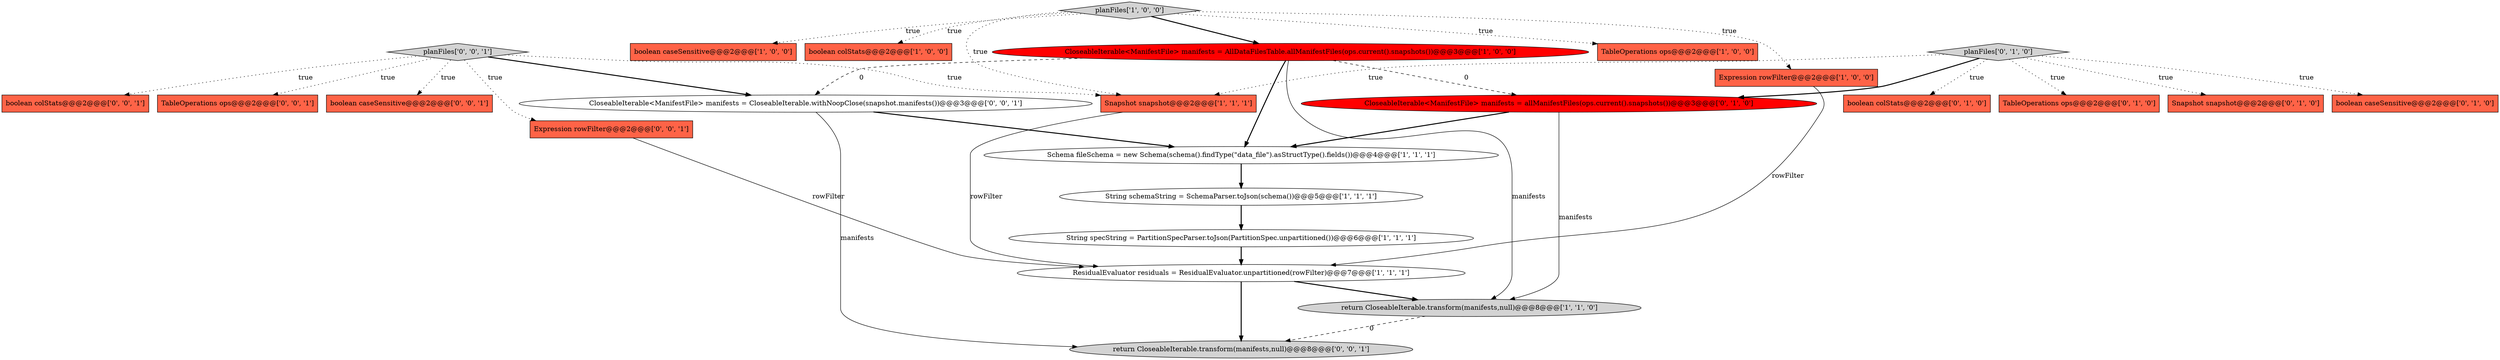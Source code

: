 digraph {
20 [style = filled, label = "Expression rowFilter@@@2@@@['0', '0', '1']", fillcolor = tomato, shape = box image = "AAA0AAABBB3BBB"];
24 [style = filled, label = "planFiles['0', '0', '1']", fillcolor = lightgray, shape = diamond image = "AAA0AAABBB3BBB"];
5 [style = filled, label = "boolean caseSensitive@@@2@@@['1', '0', '0']", fillcolor = tomato, shape = box image = "AAA0AAABBB1BBB"];
12 [style = filled, label = "CloseableIterable<ManifestFile> manifests = allManifestFiles(ops.current().snapshots())@@@3@@@['0', '1', '0']", fillcolor = red, shape = ellipse image = "AAA1AAABBB2BBB"];
6 [style = filled, label = "boolean colStats@@@2@@@['1', '0', '0']", fillcolor = tomato, shape = box image = "AAA0AAABBB1BBB"];
14 [style = filled, label = "boolean colStats@@@2@@@['0', '1', '0']", fillcolor = tomato, shape = box image = "AAA0AAABBB2BBB"];
3 [style = filled, label = "String specString = PartitionSpecParser.toJson(PartitionSpec.unpartitioned())@@@6@@@['1', '1', '1']", fillcolor = white, shape = ellipse image = "AAA0AAABBB1BBB"];
8 [style = filled, label = "Schema fileSchema = new Schema(schema().findType(\"data_file\").asStructType().fields())@@@4@@@['1', '1', '1']", fillcolor = white, shape = ellipse image = "AAA0AAABBB1BBB"];
0 [style = filled, label = "CloseableIterable<ManifestFile> manifests = AllDataFilesTable.allManifestFiles(ops.current().snapshots())@@@3@@@['1', '0', '0']", fillcolor = red, shape = ellipse image = "AAA1AAABBB1BBB"];
10 [style = filled, label = "String schemaString = SchemaParser.toJson(schema())@@@5@@@['1', '1', '1']", fillcolor = white, shape = ellipse image = "AAA0AAABBB1BBB"];
4 [style = filled, label = "Expression rowFilter@@@2@@@['1', '0', '0']", fillcolor = tomato, shape = box image = "AAA0AAABBB1BBB"];
16 [style = filled, label = "TableOperations ops@@@2@@@['0', '1', '0']", fillcolor = tomato, shape = box image = "AAA0AAABBB2BBB"];
15 [style = filled, label = "Snapshot snapshot@@@2@@@['0', '1', '0']", fillcolor = tomato, shape = box image = "AAA0AAABBB2BBB"];
19 [style = filled, label = "return CloseableIterable.transform(manifests,null)@@@8@@@['0', '0', '1']", fillcolor = lightgray, shape = ellipse image = "AAA0AAABBB3BBB"];
1 [style = filled, label = "TableOperations ops@@@2@@@['1', '0', '0']", fillcolor = tomato, shape = box image = "AAA0AAABBB1BBB"];
9 [style = filled, label = "return CloseableIterable.transform(manifests,null)@@@8@@@['1', '1', '0']", fillcolor = lightgray, shape = ellipse image = "AAA0AAABBB1BBB"];
21 [style = filled, label = "boolean colStats@@@2@@@['0', '0', '1']", fillcolor = tomato, shape = box image = "AAA0AAABBB3BBB"];
13 [style = filled, label = "boolean caseSensitive@@@2@@@['0', '1', '0']", fillcolor = tomato, shape = box image = "AAA0AAABBB2BBB"];
2 [style = filled, label = "planFiles['1', '0', '0']", fillcolor = lightgray, shape = diamond image = "AAA0AAABBB1BBB"];
23 [style = filled, label = "CloseableIterable<ManifestFile> manifests = CloseableIterable.withNoopClose(snapshot.manifests())@@@3@@@['0', '0', '1']", fillcolor = white, shape = ellipse image = "AAA0AAABBB3BBB"];
22 [style = filled, label = "TableOperations ops@@@2@@@['0', '0', '1']", fillcolor = tomato, shape = box image = "AAA0AAABBB3BBB"];
18 [style = filled, label = "boolean caseSensitive@@@2@@@['0', '0', '1']", fillcolor = tomato, shape = box image = "AAA0AAABBB3BBB"];
17 [style = filled, label = "planFiles['0', '1', '0']", fillcolor = lightgray, shape = diamond image = "AAA0AAABBB2BBB"];
7 [style = filled, label = "ResidualEvaluator residuals = ResidualEvaluator.unpartitioned(rowFilter)@@@7@@@['1', '1', '1']", fillcolor = white, shape = ellipse image = "AAA0AAABBB1BBB"];
11 [style = filled, label = "Snapshot snapshot@@@2@@@['1', '1', '1']", fillcolor = tomato, shape = box image = "AAA0AAABBB1BBB"];
8->10 [style = bold, label=""];
11->7 [style = solid, label="rowFilter"];
0->23 [style = dashed, label="0"];
23->19 [style = solid, label="manifests"];
17->11 [style = dotted, label="true"];
17->14 [style = dotted, label="true"];
10->3 [style = bold, label=""];
20->7 [style = solid, label="rowFilter"];
0->12 [style = dashed, label="0"];
23->8 [style = bold, label=""];
4->7 [style = solid, label="rowFilter"];
2->11 [style = dotted, label="true"];
17->16 [style = dotted, label="true"];
9->19 [style = dashed, label="0"];
7->9 [style = bold, label=""];
24->11 [style = dotted, label="true"];
0->9 [style = solid, label="manifests"];
2->0 [style = bold, label=""];
17->12 [style = bold, label=""];
17->15 [style = dotted, label="true"];
3->7 [style = bold, label=""];
2->6 [style = dotted, label="true"];
2->1 [style = dotted, label="true"];
12->8 [style = bold, label=""];
24->22 [style = dotted, label="true"];
24->20 [style = dotted, label="true"];
2->4 [style = dotted, label="true"];
0->8 [style = bold, label=""];
12->9 [style = solid, label="manifests"];
2->5 [style = dotted, label="true"];
17->13 [style = dotted, label="true"];
24->21 [style = dotted, label="true"];
7->19 [style = bold, label=""];
24->18 [style = dotted, label="true"];
24->23 [style = bold, label=""];
}
